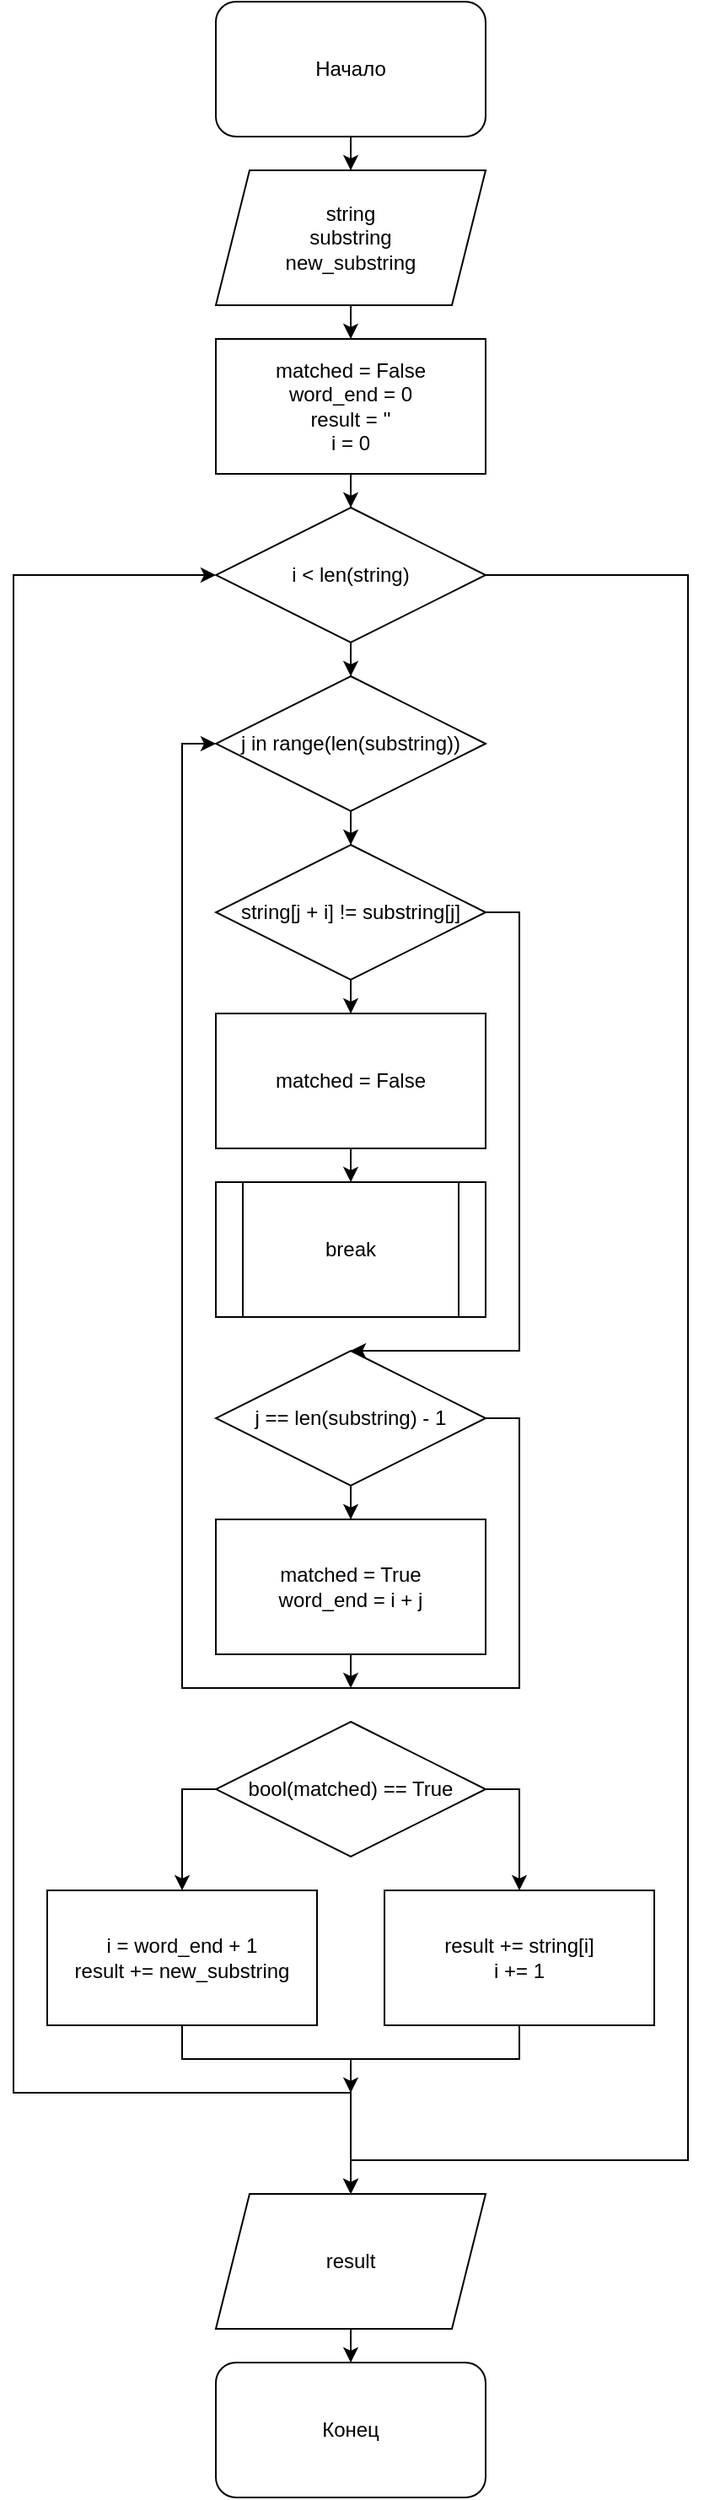 <mxfile version="13.8.5" type="github"><diagram id="H4FNZTjwMn6z-7Eafyyy" name="Page-1"><mxGraphModel dx="1038" dy="552" grid="1" gridSize="10" guides="1" tooltips="1" connect="1" arrows="1" fold="1" page="1" pageScale="1" pageWidth="827" pageHeight="1169" math="0" shadow="0"><root><mxCell id="0"/><mxCell id="1" parent="0"/><mxCell id="NVUk6X49Cfp0D-GEo65S-4" value="" style="edgeStyle=orthogonalEdgeStyle;rounded=0;orthogonalLoop=1;jettySize=auto;html=1;" edge="1" parent="1" source="NVUk6X49Cfp0D-GEo65S-1" target="NVUk6X49Cfp0D-GEo65S-3"><mxGeometry relative="1" as="geometry"/></mxCell><mxCell id="NVUk6X49Cfp0D-GEo65S-1" value="Начало" style="rounded=1;whiteSpace=wrap;html=1;" vertex="1" parent="1"><mxGeometry x="280" y="40" width="160" height="80" as="geometry"/></mxCell><mxCell id="NVUk6X49Cfp0D-GEo65S-2" value="Конец" style="rounded=1;whiteSpace=wrap;html=1;" vertex="1" parent="1"><mxGeometry x="280" y="1440" width="160" height="80" as="geometry"/></mxCell><mxCell id="NVUk6X49Cfp0D-GEo65S-6" value="" style="edgeStyle=orthogonalEdgeStyle;rounded=0;orthogonalLoop=1;jettySize=auto;html=1;" edge="1" parent="1" source="NVUk6X49Cfp0D-GEo65S-3" target="NVUk6X49Cfp0D-GEo65S-5"><mxGeometry relative="1" as="geometry"/></mxCell><mxCell id="NVUk6X49Cfp0D-GEo65S-3" value="string&lt;br&gt;substring&lt;br&gt;new_substring" style="shape=parallelogram;perimeter=parallelogramPerimeter;whiteSpace=wrap;html=1;fixedSize=1;rounded=0;" vertex="1" parent="1"><mxGeometry x="280" y="140" width="160" height="80" as="geometry"/></mxCell><mxCell id="NVUk6X49Cfp0D-GEo65S-8" value="" style="edgeStyle=orthogonalEdgeStyle;rounded=0;orthogonalLoop=1;jettySize=auto;html=1;" edge="1" parent="1" source="NVUk6X49Cfp0D-GEo65S-5" target="NVUk6X49Cfp0D-GEo65S-7"><mxGeometry relative="1" as="geometry"/></mxCell><mxCell id="NVUk6X49Cfp0D-GEo65S-5" value="matched = False&lt;br&gt;word_end = 0&lt;br&gt;result = ''&lt;br&gt;i = 0" style="whiteSpace=wrap;html=1;rounded=0;" vertex="1" parent="1"><mxGeometry x="280" y="240" width="160" height="80" as="geometry"/></mxCell><mxCell id="NVUk6X49Cfp0D-GEo65S-12" value="" style="edgeStyle=orthogonalEdgeStyle;rounded=0;orthogonalLoop=1;jettySize=auto;html=1;" edge="1" parent="1" source="NVUk6X49Cfp0D-GEo65S-7" target="NVUk6X49Cfp0D-GEo65S-11"><mxGeometry relative="1" as="geometry"/></mxCell><mxCell id="NVUk6X49Cfp0D-GEo65S-39" style="edgeStyle=orthogonalEdgeStyle;rounded=0;orthogonalLoop=1;jettySize=auto;html=1;entryX=0.5;entryY=0;entryDx=0;entryDy=0;" edge="1" parent="1" source="NVUk6X49Cfp0D-GEo65S-7" target="NVUk6X49Cfp0D-GEo65S-36"><mxGeometry relative="1" as="geometry"><Array as="points"><mxPoint x="560" y="380"/><mxPoint x="560" y="1320"/><mxPoint x="360" y="1320"/></Array></mxGeometry></mxCell><mxCell id="NVUk6X49Cfp0D-GEo65S-7" value="i &amp;lt; len(string)" style="rhombus;whiteSpace=wrap;html=1;rounded=0;" vertex="1" parent="1"><mxGeometry x="280" y="340" width="160" height="80" as="geometry"/></mxCell><mxCell id="NVUk6X49Cfp0D-GEo65S-14" value="" style="edgeStyle=orthogonalEdgeStyle;rounded=0;orthogonalLoop=1;jettySize=auto;html=1;" edge="1" parent="1" source="NVUk6X49Cfp0D-GEo65S-11" target="NVUk6X49Cfp0D-GEo65S-13"><mxGeometry relative="1" as="geometry"/></mxCell><mxCell id="NVUk6X49Cfp0D-GEo65S-11" value="j in range(len(substring))" style="rhombus;whiteSpace=wrap;html=1;rounded=0;" vertex="1" parent="1"><mxGeometry x="280" y="440" width="160" height="80" as="geometry"/></mxCell><mxCell id="NVUk6X49Cfp0D-GEo65S-16" value="" style="edgeStyle=orthogonalEdgeStyle;rounded=0;orthogonalLoop=1;jettySize=auto;html=1;" edge="1" parent="1" source="NVUk6X49Cfp0D-GEo65S-13" target="NVUk6X49Cfp0D-GEo65S-15"><mxGeometry relative="1" as="geometry"/></mxCell><mxCell id="NVUk6X49Cfp0D-GEo65S-24" style="edgeStyle=orthogonalEdgeStyle;rounded=0;orthogonalLoop=1;jettySize=auto;html=1;" edge="1" parent="1" source="NVUk6X49Cfp0D-GEo65S-13" target="NVUk6X49Cfp0D-GEo65S-21"><mxGeometry relative="1" as="geometry"><Array as="points"><mxPoint x="460" y="580"/><mxPoint x="460" y="840"/></Array></mxGeometry></mxCell><mxCell id="NVUk6X49Cfp0D-GEo65S-13" value="string[j + i] != substring[j]" style="rhombus;whiteSpace=wrap;html=1;rounded=0;" vertex="1" parent="1"><mxGeometry x="280" y="540" width="160" height="80" as="geometry"/></mxCell><mxCell id="NVUk6X49Cfp0D-GEo65S-18" value="" style="edgeStyle=orthogonalEdgeStyle;rounded=0;orthogonalLoop=1;jettySize=auto;html=1;" edge="1" parent="1" source="NVUk6X49Cfp0D-GEo65S-15" target="NVUk6X49Cfp0D-GEo65S-17"><mxGeometry relative="1" as="geometry"/></mxCell><mxCell id="NVUk6X49Cfp0D-GEo65S-15" value="matched = False" style="whiteSpace=wrap;html=1;rounded=0;" vertex="1" parent="1"><mxGeometry x="280" y="640" width="160" height="80" as="geometry"/></mxCell><mxCell id="NVUk6X49Cfp0D-GEo65S-17" value="break" style="shape=process;whiteSpace=wrap;html=1;backgroundOutline=1;rounded=0;" vertex="1" parent="1"><mxGeometry x="280" y="740" width="160" height="80" as="geometry"/></mxCell><mxCell id="NVUk6X49Cfp0D-GEo65S-23" value="" style="edgeStyle=orthogonalEdgeStyle;rounded=0;orthogonalLoop=1;jettySize=auto;html=1;" edge="1" parent="1" source="NVUk6X49Cfp0D-GEo65S-21" target="NVUk6X49Cfp0D-GEo65S-22"><mxGeometry relative="1" as="geometry"/></mxCell><mxCell id="NVUk6X49Cfp0D-GEo65S-28" style="edgeStyle=orthogonalEdgeStyle;rounded=0;orthogonalLoop=1;jettySize=auto;html=1;" edge="1" parent="1" source="NVUk6X49Cfp0D-GEo65S-21"><mxGeometry relative="1" as="geometry"><mxPoint x="360" y="1040" as="targetPoint"/></mxGeometry></mxCell><mxCell id="NVUk6X49Cfp0D-GEo65S-21" value="j == len(substring) - 1" style="rhombus;whiteSpace=wrap;html=1;rounded=0;" vertex="1" parent="1"><mxGeometry x="280" y="840" width="160" height="80" as="geometry"/></mxCell><mxCell id="NVUk6X49Cfp0D-GEo65S-26" value="" style="edgeStyle=orthogonalEdgeStyle;rounded=0;orthogonalLoop=1;jettySize=auto;html=1;entryX=0;entryY=0.5;entryDx=0;entryDy=0;exitX=1;exitY=0.5;exitDx=0;exitDy=0;" edge="1" parent="1" source="NVUk6X49Cfp0D-GEo65S-21" target="NVUk6X49Cfp0D-GEo65S-11"><mxGeometry relative="1" as="geometry"><mxPoint x="420" y="900" as="sourcePoint"/><mxPoint x="260" y="500" as="targetPoint"/><Array as="points"><mxPoint x="460" y="880"/><mxPoint x="460" y="1040"/><mxPoint x="260" y="1040"/><mxPoint x="260" y="480"/></Array></mxGeometry></mxCell><mxCell id="NVUk6X49Cfp0D-GEo65S-22" value="matched = True&lt;br&gt;word_end = i + j" style="whiteSpace=wrap;html=1;rounded=0;" vertex="1" parent="1"><mxGeometry x="280" y="940" width="160" height="80" as="geometry"/></mxCell><mxCell id="NVUk6X49Cfp0D-GEo65S-30" value="" style="edgeStyle=orthogonalEdgeStyle;rounded=0;orthogonalLoop=1;jettySize=auto;html=1;exitX=0;exitY=0.5;exitDx=0;exitDy=0;" edge="1" parent="1" source="NVUk6X49Cfp0D-GEo65S-25" target="NVUk6X49Cfp0D-GEo65S-29"><mxGeometry relative="1" as="geometry"><Array as="points"><mxPoint x="260" y="1100"/></Array></mxGeometry></mxCell><mxCell id="NVUk6X49Cfp0D-GEo65S-32" style="edgeStyle=orthogonalEdgeStyle;rounded=0;orthogonalLoop=1;jettySize=auto;html=1;entryX=0.5;entryY=0;entryDx=0;entryDy=0;exitX=1;exitY=0.5;exitDx=0;exitDy=0;" edge="1" parent="1" source="NVUk6X49Cfp0D-GEo65S-25" target="NVUk6X49Cfp0D-GEo65S-31"><mxGeometry relative="1" as="geometry"><mxPoint x="490" y="1140" as="targetPoint"/><Array as="points"><mxPoint x="460" y="1100"/></Array></mxGeometry></mxCell><mxCell id="NVUk6X49Cfp0D-GEo65S-25" value="bool(matched) == True" style="rhombus;whiteSpace=wrap;html=1;rounded=0;" vertex="1" parent="1"><mxGeometry x="280" y="1060" width="160" height="80" as="geometry"/></mxCell><mxCell id="NVUk6X49Cfp0D-GEo65S-34" style="edgeStyle=orthogonalEdgeStyle;rounded=0;orthogonalLoop=1;jettySize=auto;html=1;entryX=0;entryY=0.5;entryDx=0;entryDy=0;" edge="1" parent="1" source="NVUk6X49Cfp0D-GEo65S-29" target="NVUk6X49Cfp0D-GEo65S-7"><mxGeometry relative="1" as="geometry"><mxPoint x="330" y="1300" as="targetPoint"/><Array as="points"><mxPoint x="260" y="1260"/><mxPoint x="360" y="1260"/><mxPoint x="360" y="1280"/><mxPoint x="160" y="1280"/><mxPoint x="160" y="380"/></Array></mxGeometry></mxCell><mxCell id="NVUk6X49Cfp0D-GEo65S-29" value="i = word_end + 1&lt;br&gt;result += new_substring" style="whiteSpace=wrap;html=1;rounded=0;" vertex="1" parent="1"><mxGeometry x="180" y="1160" width="160" height="80" as="geometry"/></mxCell><mxCell id="NVUk6X49Cfp0D-GEo65S-35" style="edgeStyle=orthogonalEdgeStyle;rounded=0;orthogonalLoop=1;jettySize=auto;html=1;" edge="1" parent="1" source="NVUk6X49Cfp0D-GEo65S-31"><mxGeometry relative="1" as="geometry"><mxPoint x="360" y="1280" as="targetPoint"/><Array as="points"><mxPoint x="460" y="1260"/><mxPoint x="360" y="1260"/></Array></mxGeometry></mxCell><mxCell id="NVUk6X49Cfp0D-GEo65S-31" value="result += string[i]&lt;br&gt;i += 1" style="whiteSpace=wrap;html=1;rounded=0;" vertex="1" parent="1"><mxGeometry x="380" y="1160" width="160" height="80" as="geometry"/></mxCell><mxCell id="NVUk6X49Cfp0D-GEo65S-38" style="edgeStyle=orthogonalEdgeStyle;rounded=0;orthogonalLoop=1;jettySize=auto;html=1;" edge="1" parent="1" source="NVUk6X49Cfp0D-GEo65S-36" target="NVUk6X49Cfp0D-GEo65S-2"><mxGeometry relative="1" as="geometry"/></mxCell><mxCell id="NVUk6X49Cfp0D-GEo65S-36" value="result" style="shape=parallelogram;perimeter=parallelogramPerimeter;whiteSpace=wrap;html=1;fixedSize=1;rounded=0;" vertex="1" parent="1"><mxGeometry x="280" y="1340" width="160" height="80" as="geometry"/></mxCell><mxCell id="NVUk6X49Cfp0D-GEo65S-37" value="" style="endArrow=classic;html=1;entryX=0.5;entryY=0;entryDx=0;entryDy=0;" edge="1" parent="1" target="NVUk6X49Cfp0D-GEo65S-36"><mxGeometry width="50" height="50" relative="1" as="geometry"><mxPoint x="360" y="1260" as="sourcePoint"/><mxPoint x="440" y="1440" as="targetPoint"/></mxGeometry></mxCell></root></mxGraphModel></diagram></mxfile>